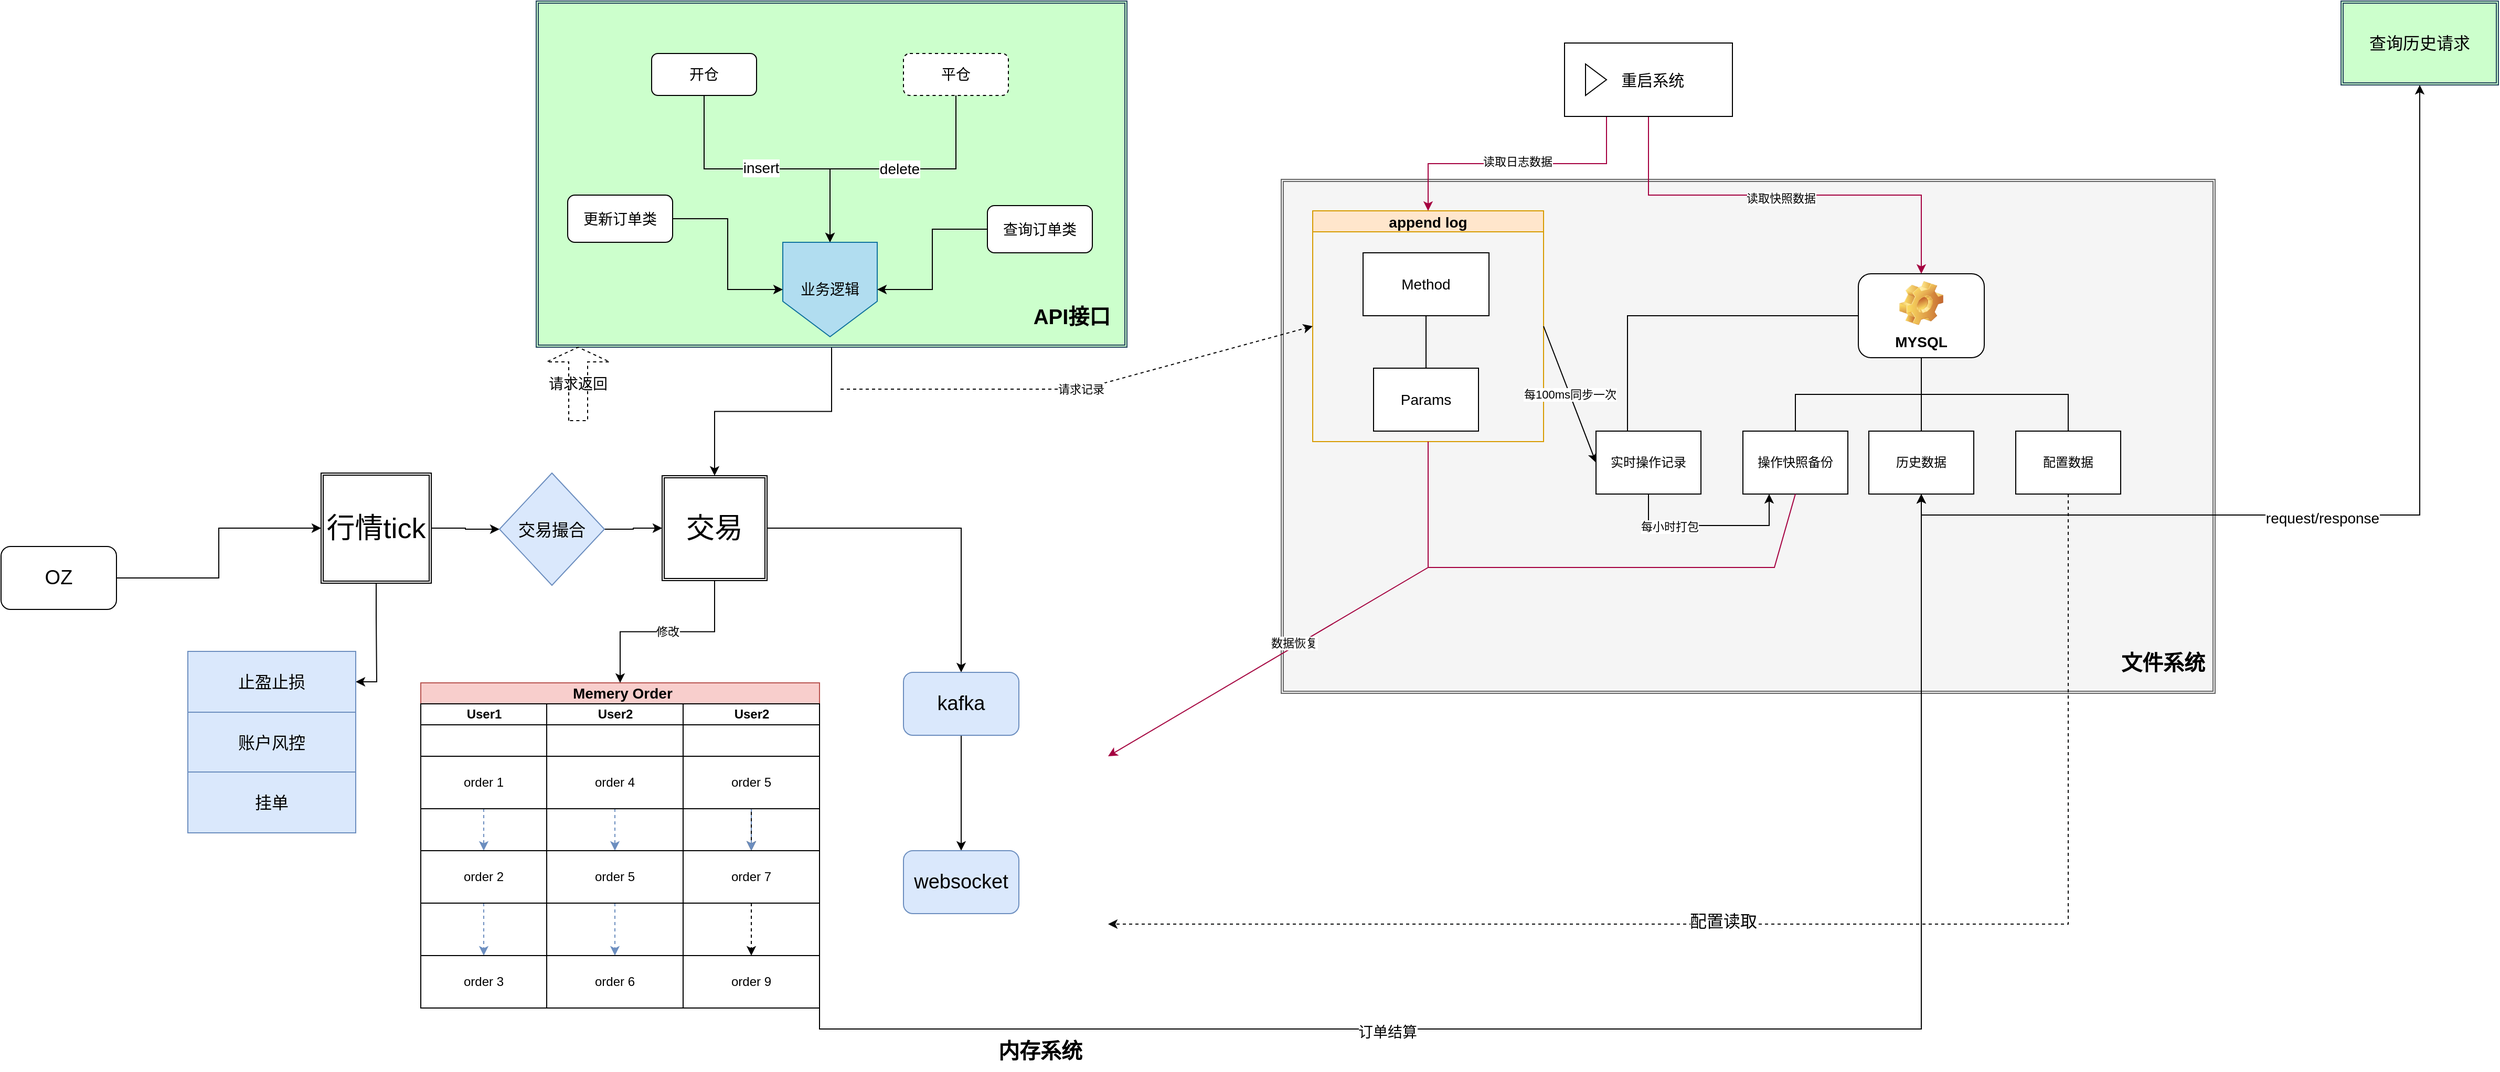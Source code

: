 <mxfile version="21.5.2" type="github">
  <diagram name="第 1 页" id="sgXESOF2t7WarvwZu3v1">
    <mxGraphModel dx="3392" dy="1653" grid="1" gridSize="10" guides="1" tooltips="1" connect="1" arrows="1" fold="1" page="1" pageScale="1" pageWidth="827" pageHeight="1169" math="0" shadow="0">
      <root>
        <mxCell id="0" />
        <mxCell id="1" parent="0" />
        <mxCell id="ln2DPwBGsGA5q_PXGOe0-1" style="edgeStyle=orthogonalEdgeStyle;rounded=0;orthogonalLoop=1;jettySize=auto;html=1;exitX=0.5;exitY=1;exitDx=0;exitDy=0;entryX=0.5;entryY=0;entryDx=0;entryDy=0;" edge="1" parent="1" source="ln2DPwBGsGA5q_PXGOe0-2" target="ln2DPwBGsGA5q_PXGOe0-71">
          <mxGeometry relative="1" as="geometry" />
        </mxCell>
        <mxCell id="ln2DPwBGsGA5q_PXGOe0-2" value="" style="shape=ext;double=1;rounded=0;whiteSpace=wrap;html=1;fillColor=#CCFFCC;strokeColor=#23445d;" vertex="1" parent="1">
          <mxGeometry x="-250" y="80" width="563" height="330" as="geometry" />
        </mxCell>
        <mxCell id="ln2DPwBGsGA5q_PXGOe0-3" value="" style="shape=ext;double=1;rounded=0;whiteSpace=wrap;html=1;fillColor=#f5f5f5;fontColor=#333333;strokeColor=#666666;" vertex="1" parent="1">
          <mxGeometry x="460" y="250" width="890" height="490" as="geometry" />
        </mxCell>
        <mxCell id="ln2DPwBGsGA5q_PXGOe0-4" value="&lt;font style=&quot;font-size: 14px;&quot;&gt;&amp;nbsp;Memery Order&lt;/font&gt;" style="swimlane;childLayout=stackLayout;resizeParent=1;resizeParentMax=0;startSize=20;html=1;fillColor=#f8cecc;strokeColor=#b85450;" vertex="1" parent="1">
          <mxGeometry x="-360.0" y="730" width="380" height="310" as="geometry" />
        </mxCell>
        <mxCell id="ln2DPwBGsGA5q_PXGOe0-5" value="User1" style="swimlane;startSize=20;html=1;" vertex="1" parent="ln2DPwBGsGA5q_PXGOe0-4">
          <mxGeometry y="20" width="120" height="290" as="geometry" />
        </mxCell>
        <mxCell id="ln2DPwBGsGA5q_PXGOe0-6" value="" style="edgeStyle=orthogonalEdgeStyle;rounded=0;orthogonalLoop=1;jettySize=auto;html=1;dashed=1;fillColor=#dae8fc;strokeColor=#6c8ebf;" edge="1" parent="ln2DPwBGsGA5q_PXGOe0-5" source="ln2DPwBGsGA5q_PXGOe0-7" target="ln2DPwBGsGA5q_PXGOe0-9">
          <mxGeometry relative="1" as="geometry" />
        </mxCell>
        <mxCell id="ln2DPwBGsGA5q_PXGOe0-7" value="order 1" style="rounded=0;whiteSpace=wrap;html=1;" vertex="1" parent="ln2DPwBGsGA5q_PXGOe0-5">
          <mxGeometry y="50" width="120" height="50" as="geometry" />
        </mxCell>
        <mxCell id="ln2DPwBGsGA5q_PXGOe0-8" value="" style="edgeStyle=orthogonalEdgeStyle;rounded=0;orthogonalLoop=1;jettySize=auto;html=1;fillColor=#dae8fc;strokeColor=#6c8ebf;dashed=1;" edge="1" parent="ln2DPwBGsGA5q_PXGOe0-5" source="ln2DPwBGsGA5q_PXGOe0-9" target="ln2DPwBGsGA5q_PXGOe0-10">
          <mxGeometry relative="1" as="geometry" />
        </mxCell>
        <mxCell id="ln2DPwBGsGA5q_PXGOe0-9" value="order 2" style="rounded=0;whiteSpace=wrap;html=1;" vertex="1" parent="ln2DPwBGsGA5q_PXGOe0-5">
          <mxGeometry y="140" width="120" height="50" as="geometry" />
        </mxCell>
        <mxCell id="ln2DPwBGsGA5q_PXGOe0-10" value="order 3" style="rounded=0;whiteSpace=wrap;html=1;" vertex="1" parent="ln2DPwBGsGA5q_PXGOe0-5">
          <mxGeometry y="240" width="120" height="50" as="geometry" />
        </mxCell>
        <mxCell id="ln2DPwBGsGA5q_PXGOe0-11" value="User2" style="swimlane;startSize=20;html=1;" vertex="1" parent="ln2DPwBGsGA5q_PXGOe0-4">
          <mxGeometry x="120" y="20" width="130" height="290" as="geometry" />
        </mxCell>
        <mxCell id="ln2DPwBGsGA5q_PXGOe0-12" value="" style="edgeStyle=orthogonalEdgeStyle;rounded=0;orthogonalLoop=1;jettySize=auto;html=1;fillColor=#dae8fc;strokeColor=#6c8ebf;dashed=1;" edge="1" parent="ln2DPwBGsGA5q_PXGOe0-11" source="ln2DPwBGsGA5q_PXGOe0-13" target="ln2DPwBGsGA5q_PXGOe0-15">
          <mxGeometry relative="1" as="geometry" />
        </mxCell>
        <mxCell id="ln2DPwBGsGA5q_PXGOe0-13" value="order 4" style="rounded=0;whiteSpace=wrap;html=1;" vertex="1" parent="ln2DPwBGsGA5q_PXGOe0-11">
          <mxGeometry y="50" width="130" height="50" as="geometry" />
        </mxCell>
        <mxCell id="ln2DPwBGsGA5q_PXGOe0-14" value="" style="edgeStyle=orthogonalEdgeStyle;rounded=0;orthogonalLoop=1;jettySize=auto;html=1;fillColor=#dae8fc;strokeColor=#6c8ebf;dashed=1;" edge="1" parent="ln2DPwBGsGA5q_PXGOe0-11" source="ln2DPwBGsGA5q_PXGOe0-15" target="ln2DPwBGsGA5q_PXGOe0-16">
          <mxGeometry relative="1" as="geometry" />
        </mxCell>
        <mxCell id="ln2DPwBGsGA5q_PXGOe0-15" value="order 5" style="rounded=0;whiteSpace=wrap;html=1;" vertex="1" parent="ln2DPwBGsGA5q_PXGOe0-11">
          <mxGeometry y="140" width="130" height="50" as="geometry" />
        </mxCell>
        <mxCell id="ln2DPwBGsGA5q_PXGOe0-16" value="order 6" style="rounded=0;whiteSpace=wrap;html=1;" vertex="1" parent="ln2DPwBGsGA5q_PXGOe0-11">
          <mxGeometry y="240" width="130" height="50" as="geometry" />
        </mxCell>
        <mxCell id="ln2DPwBGsGA5q_PXGOe0-17" value="User2" style="swimlane;startSize=20;html=1;" vertex="1" parent="ln2DPwBGsGA5q_PXGOe0-4">
          <mxGeometry x="250" y="20" width="130" height="290" as="geometry" />
        </mxCell>
        <mxCell id="ln2DPwBGsGA5q_PXGOe0-18" value="" style="edgeStyle=orthogonalEdgeStyle;rounded=0;orthogonalLoop=1;jettySize=auto;html=1;" edge="1" parent="ln2DPwBGsGA5q_PXGOe0-17" source="ln2DPwBGsGA5q_PXGOe0-20" target="ln2DPwBGsGA5q_PXGOe0-22">
          <mxGeometry relative="1" as="geometry" />
        </mxCell>
        <mxCell id="ln2DPwBGsGA5q_PXGOe0-19" value="" style="edgeStyle=orthogonalEdgeStyle;rounded=0;orthogonalLoop=1;jettySize=auto;html=1;fillColor=#dae8fc;strokeColor=#6c8ebf;dashed=1;" edge="1" parent="ln2DPwBGsGA5q_PXGOe0-17" source="ln2DPwBGsGA5q_PXGOe0-20" target="ln2DPwBGsGA5q_PXGOe0-22">
          <mxGeometry relative="1" as="geometry" />
        </mxCell>
        <mxCell id="ln2DPwBGsGA5q_PXGOe0-20" value="order 5" style="rounded=0;whiteSpace=wrap;html=1;" vertex="1" parent="ln2DPwBGsGA5q_PXGOe0-17">
          <mxGeometry y="50" width="130" height="50" as="geometry" />
        </mxCell>
        <mxCell id="ln2DPwBGsGA5q_PXGOe0-21" value="" style="edgeStyle=orthogonalEdgeStyle;rounded=0;orthogonalLoop=1;jettySize=auto;html=1;dashed=1;" edge="1" parent="ln2DPwBGsGA5q_PXGOe0-17" source="ln2DPwBGsGA5q_PXGOe0-22" target="ln2DPwBGsGA5q_PXGOe0-23">
          <mxGeometry relative="1" as="geometry" />
        </mxCell>
        <mxCell id="ln2DPwBGsGA5q_PXGOe0-22" value="order 7" style="rounded=0;whiteSpace=wrap;html=1;" vertex="1" parent="ln2DPwBGsGA5q_PXGOe0-17">
          <mxGeometry y="140" width="130" height="50" as="geometry" />
        </mxCell>
        <mxCell id="ln2DPwBGsGA5q_PXGOe0-23" value="order 9" style="rounded=0;whiteSpace=wrap;html=1;" vertex="1" parent="ln2DPwBGsGA5q_PXGOe0-17">
          <mxGeometry y="240" width="130" height="50" as="geometry" />
        </mxCell>
        <mxCell id="ln2DPwBGsGA5q_PXGOe0-24" style="edgeStyle=orthogonalEdgeStyle;rounded=0;orthogonalLoop=1;jettySize=auto;html=1;exitX=0.5;exitY=1;exitDx=0;exitDy=0;" edge="1" parent="1" source="ln2DPwBGsGA5q_PXGOe0-26" target="ln2DPwBGsGA5q_PXGOe0-53">
          <mxGeometry relative="1" as="geometry" />
        </mxCell>
        <mxCell id="ln2DPwBGsGA5q_PXGOe0-25" value="&lt;font style=&quot;font-size: 14px;&quot;&gt;insert&lt;/font&gt;" style="edgeLabel;html=1;align=center;verticalAlign=middle;resizable=0;points=[];" vertex="1" connectable="0" parent="ln2DPwBGsGA5q_PXGOe0-24">
          <mxGeometry x="-0.044" y="1" relative="1" as="geometry">
            <mxPoint x="-1" as="offset" />
          </mxGeometry>
        </mxCell>
        <mxCell id="ln2DPwBGsGA5q_PXGOe0-26" value="&lt;font style=&quot;font-size: 14px;&quot;&gt;开仓&lt;/font&gt;" style="rounded=1;whiteSpace=wrap;html=1;" vertex="1" parent="1">
          <mxGeometry x="-140" y="130" width="100" height="40" as="geometry" />
        </mxCell>
        <mxCell id="ln2DPwBGsGA5q_PXGOe0-27" style="edgeStyle=orthogonalEdgeStyle;rounded=0;orthogonalLoop=1;jettySize=auto;html=1;exitX=0.5;exitY=1;exitDx=0;exitDy=0;entryX=0.5;entryY=0;entryDx=0;entryDy=0;" edge="1" parent="1" source="ln2DPwBGsGA5q_PXGOe0-29" target="ln2DPwBGsGA5q_PXGOe0-53">
          <mxGeometry relative="1" as="geometry">
            <mxPoint x="30" y="300" as="targetPoint" />
          </mxGeometry>
        </mxCell>
        <mxCell id="ln2DPwBGsGA5q_PXGOe0-28" value="&lt;font style=&quot;font-size: 14px;&quot;&gt;delete&lt;/font&gt;" style="edgeLabel;html=1;align=center;verticalAlign=middle;resizable=0;points=[];" vertex="1" connectable="0" parent="ln2DPwBGsGA5q_PXGOe0-27">
          <mxGeometry x="-0.054" relative="1" as="geometry">
            <mxPoint x="-1" as="offset" />
          </mxGeometry>
        </mxCell>
        <mxCell id="ln2DPwBGsGA5q_PXGOe0-29" value="&lt;font style=&quot;font-size: 14px;&quot;&gt;平仓&lt;/font&gt;" style="rounded=1;whiteSpace=wrap;html=1;dashed=1;" vertex="1" parent="1">
          <mxGeometry x="100" y="130" width="100" height="40" as="geometry" />
        </mxCell>
        <mxCell id="ln2DPwBGsGA5q_PXGOe0-30" style="edgeStyle=elbowEdgeStyle;rounded=0;orthogonalLoop=1;jettySize=auto;html=1;startArrow=none;endArrow=none;exitX=0.5;exitY=1;exitDx=0;exitDy=0;" edge="1" parent="1" source="ln2DPwBGsGA5q_PXGOe0-31" target="ln2DPwBGsGA5q_PXGOe0-3">
          <mxGeometry relative="1" as="geometry" />
        </mxCell>
        <mxCell id="ln2DPwBGsGA5q_PXGOe0-31" value="append log" style="swimlane;startSize=20;horizontal=1;containerType=tree;newEdgeStyle={&quot;edgeStyle&quot;:&quot;elbowEdgeStyle&quot;,&quot;startArrow&quot;:&quot;none&quot;,&quot;endArrow&quot;:&quot;none&quot;};fillColor=#ffe6cc;strokeColor=#d79b00;swimlaneFillColor=none;shadow=0;fontSize=14;" vertex="1" parent="1">
          <mxGeometry x="490" y="280" width="220" height="220" as="geometry">
            <mxRectangle x="1000" y="200" width="120" height="30" as="alternateBounds" />
          </mxGeometry>
        </mxCell>
        <mxCell id="ln2DPwBGsGA5q_PXGOe0-32" value="" style="edgeStyle=elbowEdgeStyle;elbow=vertical;sourcePerimeterSpacing=0;targetPerimeterSpacing=0;startArrow=none;endArrow=none;rounded=0;curved=0;" edge="1" parent="ln2DPwBGsGA5q_PXGOe0-31" source="ln2DPwBGsGA5q_PXGOe0-33" target="ln2DPwBGsGA5q_PXGOe0-34">
          <mxGeometry relative="1" as="geometry" />
        </mxCell>
        <UserObject label="&lt;font style=&quot;font-size: 14px;&quot;&gt;Method&lt;/font&gt;" treeRoot="1" id="ln2DPwBGsGA5q_PXGOe0-33">
          <mxCell style="whiteSpace=wrap;html=1;align=center;treeFolding=1;treeMoving=1;newEdgeStyle={&quot;edgeStyle&quot;:&quot;elbowEdgeStyle&quot;,&quot;startArrow&quot;:&quot;none&quot;,&quot;endArrow&quot;:&quot;none&quot;};" vertex="1" parent="ln2DPwBGsGA5q_PXGOe0-31">
            <mxGeometry x="48" y="40" width="120" height="60" as="geometry" />
          </mxCell>
        </UserObject>
        <mxCell id="ln2DPwBGsGA5q_PXGOe0-34" value="&lt;font style=&quot;font-size: 14px;&quot;&gt;Params&lt;/font&gt;" style="whiteSpace=wrap;html=1;align=center;verticalAlign=middle;treeFolding=1;treeMoving=1;newEdgeStyle={&quot;edgeStyle&quot;:&quot;elbowEdgeStyle&quot;,&quot;startArrow&quot;:&quot;none&quot;,&quot;endArrow&quot;:&quot;none&quot;};" vertex="1" parent="ln2DPwBGsGA5q_PXGOe0-31">
          <mxGeometry x="58" y="150" width="100" height="60" as="geometry" />
        </mxCell>
        <mxCell id="ln2DPwBGsGA5q_PXGOe0-35" value="" style="endArrow=classic;html=1;rounded=0;entryX=0;entryY=0.5;entryDx=0;entryDy=0;dashed=1;" edge="1" parent="1" target="ln2DPwBGsGA5q_PXGOe0-31">
          <mxGeometry relative="1" as="geometry">
            <mxPoint x="40" y="450" as="sourcePoint" />
            <mxPoint y="640" as="targetPoint" />
            <Array as="points">
              <mxPoint x="270" y="450" />
            </Array>
          </mxGeometry>
        </mxCell>
        <mxCell id="ln2DPwBGsGA5q_PXGOe0-36" value="请求记录" style="edgeLabel;resizable=0;html=1;align=center;verticalAlign=middle;" connectable="0" vertex="1" parent="ln2DPwBGsGA5q_PXGOe0-35">
          <mxGeometry relative="1" as="geometry" />
        </mxCell>
        <mxCell id="ln2DPwBGsGA5q_PXGOe0-37" style="edgeStyle=orthogonalEdgeStyle;rounded=0;orthogonalLoop=1;jettySize=auto;html=1;exitX=0.5;exitY=1;exitDx=0;exitDy=0;entryX=0.5;entryY=0;entryDx=0;entryDy=0;fillColor=#d80073;strokeColor=#A50040;" edge="1" parent="1" source="ln2DPwBGsGA5q_PXGOe0-41" target="ln2DPwBGsGA5q_PXGOe0-43">
          <mxGeometry relative="1" as="geometry" />
        </mxCell>
        <mxCell id="ln2DPwBGsGA5q_PXGOe0-38" value="读取快照数据" style="edgeLabel;html=1;align=center;verticalAlign=middle;resizable=0;points=[];" vertex="1" connectable="0" parent="ln2DPwBGsGA5q_PXGOe0-37">
          <mxGeometry x="-0.017" y="-3" relative="1" as="geometry">
            <mxPoint x="-1" as="offset" />
          </mxGeometry>
        </mxCell>
        <mxCell id="ln2DPwBGsGA5q_PXGOe0-39" style="edgeStyle=orthogonalEdgeStyle;rounded=0;orthogonalLoop=1;jettySize=auto;html=1;exitX=0.25;exitY=1;exitDx=0;exitDy=0;entryX=0.5;entryY=0;entryDx=0;entryDy=0;fillColor=#d80073;strokeColor=#A50040;" edge="1" parent="1" source="ln2DPwBGsGA5q_PXGOe0-41" target="ln2DPwBGsGA5q_PXGOe0-31">
          <mxGeometry relative="1" as="geometry" />
        </mxCell>
        <mxCell id="ln2DPwBGsGA5q_PXGOe0-40" value="读取日志数据" style="edgeLabel;html=1;align=center;verticalAlign=middle;resizable=0;points=[];" vertex="1" connectable="0" parent="ln2DPwBGsGA5q_PXGOe0-39">
          <mxGeometry x="-0.006" y="-2" relative="1" as="geometry">
            <mxPoint x="-1" as="offset" />
          </mxGeometry>
        </mxCell>
        <mxCell id="ln2DPwBGsGA5q_PXGOe0-41" value="&lt;font style=&quot;font-size: 15px;&quot;&gt;&amp;nbsp; 重启系统&lt;/font&gt;" style="html=1;whiteSpace=wrap;container=1;recursiveResize=0;collapsible=0;" vertex="1" parent="1">
          <mxGeometry x="730" y="120" width="160" height="70" as="geometry" />
        </mxCell>
        <mxCell id="ln2DPwBGsGA5q_PXGOe0-42" value="" style="triangle;html=1;whiteSpace=wrap;" vertex="1" parent="ln2DPwBGsGA5q_PXGOe0-41">
          <mxGeometry x="20" y="20" width="20" height="30" as="geometry" />
        </mxCell>
        <mxCell id="ln2DPwBGsGA5q_PXGOe0-43" value="&lt;font style=&quot;font-size: 14px;&quot;&gt;MYSQL&lt;/font&gt;" style="label;whiteSpace=wrap;html=1;align=center;verticalAlign=bottom;spacingLeft=0;spacingBottom=4;imageAlign=center;imageVerticalAlign=top;image=img/clipart/Gear_128x128.png" vertex="1" parent="1">
          <mxGeometry x="1010" y="340" width="120" height="80" as="geometry" />
        </mxCell>
        <mxCell id="ln2DPwBGsGA5q_PXGOe0-44" value="操作快照备份" style="whiteSpace=wrap;html=1;align=center;verticalAlign=middle;treeFolding=1;treeMoving=1;newEdgeStyle={&quot;edgeStyle&quot;:&quot;elbowEdgeStyle&quot;,&quot;startArrow&quot;:&quot;none&quot;,&quot;endArrow&quot;:&quot;none&quot;};" vertex="1" parent="1">
          <mxGeometry x="900" y="490" width="100" height="60" as="geometry" />
        </mxCell>
        <mxCell id="ln2DPwBGsGA5q_PXGOe0-45" value="" style="edgeStyle=elbowEdgeStyle;elbow=vertical;sourcePerimeterSpacing=0;targetPerimeterSpacing=0;startArrow=none;endArrow=none;rounded=0;curved=0;exitX=0.5;exitY=1;exitDx=0;exitDy=0;" edge="1" parent="1" source="ln2DPwBGsGA5q_PXGOe0-43" target="ln2DPwBGsGA5q_PXGOe0-44">
          <mxGeometry relative="1" as="geometry">
            <mxPoint x="1000" y="430" as="sourcePoint" />
          </mxGeometry>
        </mxCell>
        <mxCell id="ln2DPwBGsGA5q_PXGOe0-46" value="" style="endArrow=classic;html=1;rounded=0;entryX=0;entryY=0.5;entryDx=0;entryDy=0;exitX=1;exitY=0.5;exitDx=0;exitDy=0;" edge="1" parent="1" source="ln2DPwBGsGA5q_PXGOe0-31" target="ln2DPwBGsGA5q_PXGOe0-94">
          <mxGeometry relative="1" as="geometry">
            <mxPoint x="720" y="380" as="sourcePoint" />
            <mxPoint x="930" y="390" as="targetPoint" />
          </mxGeometry>
        </mxCell>
        <mxCell id="ln2DPwBGsGA5q_PXGOe0-47" value="每100ms同步一次" style="edgeLabel;resizable=0;html=1;align=center;verticalAlign=middle;" connectable="0" vertex="1" parent="ln2DPwBGsGA5q_PXGOe0-46">
          <mxGeometry relative="1" as="geometry" />
        </mxCell>
        <mxCell id="ln2DPwBGsGA5q_PXGOe0-48" value="&lt;font style=&quot;font-size: 20px;&quot;&gt;内存系统&lt;/font&gt;" style="text;strokeColor=none;fillColor=none;html=1;fontSize=24;fontStyle=1;verticalAlign=middle;align=center;" vertex="1" parent="1">
          <mxGeometry x="180" y="1060" width="100" height="40" as="geometry" />
        </mxCell>
        <mxCell id="ln2DPwBGsGA5q_PXGOe0-49" value="&lt;font style=&quot;font-size: 20px;&quot;&gt;文件系统&lt;br&gt;&lt;/font&gt;" style="text;strokeColor=none;fillColor=none;html=1;fontSize=24;fontStyle=1;verticalAlign=middle;align=center;" vertex="1" parent="1">
          <mxGeometry x="1250" y="690" width="100" height="40" as="geometry" />
        </mxCell>
        <mxCell id="ln2DPwBGsGA5q_PXGOe0-50" value="" style="endArrow=classic;html=1;rounded=0;exitX=0.5;exitY=1;exitDx=0;exitDy=0;entryX=1;entryY=0.5;entryDx=0;entryDy=0;fillColor=#d80073;strokeColor=#A50040;" edge="1" parent="1" source="ln2DPwBGsGA5q_PXGOe0-31">
          <mxGeometry width="50" height="50" relative="1" as="geometry">
            <mxPoint x="610" y="630" as="sourcePoint" />
            <mxPoint x="295" y="800" as="targetPoint" />
            <Array as="points">
              <mxPoint x="600" y="620" />
            </Array>
          </mxGeometry>
        </mxCell>
        <mxCell id="ln2DPwBGsGA5q_PXGOe0-51" value="数据恢复" style="edgeLabel;html=1;align=center;verticalAlign=middle;resizable=0;points=[];" vertex="1" connectable="0" parent="ln2DPwBGsGA5q_PXGOe0-50">
          <mxGeometry x="0.126" y="-3" relative="1" as="geometry">
            <mxPoint as="offset" />
          </mxGeometry>
        </mxCell>
        <mxCell id="ln2DPwBGsGA5q_PXGOe0-52" value="" style="endArrow=none;html=1;rounded=0;entryX=0.5;entryY=1;entryDx=0;entryDy=0;fillColor=#d80073;strokeColor=#A50040;" edge="1" parent="1" target="ln2DPwBGsGA5q_PXGOe0-44">
          <mxGeometry width="50" height="50" relative="1" as="geometry">
            <mxPoint x="600" y="620" as="sourcePoint" />
            <mxPoint x="920" y="580" as="targetPoint" />
            <Array as="points">
              <mxPoint x="930" y="620" />
            </Array>
          </mxGeometry>
        </mxCell>
        <mxCell id="ln2DPwBGsGA5q_PXGOe0-53" value="&lt;font style=&quot;font-size: 14px;&quot;&gt;业务逻辑&lt;/font&gt;" style="shape=offPageConnector;whiteSpace=wrap;html=1;fillColor=#b1ddf0;strokeColor=#10739e;" vertex="1" parent="1">
          <mxGeometry x="-15" y="310" width="90" height="90" as="geometry" />
        </mxCell>
        <mxCell id="ln2DPwBGsGA5q_PXGOe0-54" style="edgeStyle=orthogonalEdgeStyle;rounded=0;orthogonalLoop=1;jettySize=auto;html=1;exitX=1;exitY=0.5;exitDx=0;exitDy=0;entryX=0;entryY=0.5;entryDx=0;entryDy=0;" edge="1" parent="1" source="ln2DPwBGsGA5q_PXGOe0-55" target="ln2DPwBGsGA5q_PXGOe0-53">
          <mxGeometry relative="1" as="geometry" />
        </mxCell>
        <mxCell id="ln2DPwBGsGA5q_PXGOe0-55" value="&lt;span style=&quot;font-size: 14px;&quot;&gt;更新订单类&lt;/span&gt;" style="rounded=1;whiteSpace=wrap;html=1;" vertex="1" parent="1">
          <mxGeometry x="-220" y="265" width="100" height="45" as="geometry" />
        </mxCell>
        <mxCell id="ln2DPwBGsGA5q_PXGOe0-56" style="edgeStyle=orthogonalEdgeStyle;rounded=0;orthogonalLoop=1;jettySize=auto;html=1;entryX=1;entryY=0.5;entryDx=0;entryDy=0;" edge="1" parent="1" source="ln2DPwBGsGA5q_PXGOe0-57" target="ln2DPwBGsGA5q_PXGOe0-53">
          <mxGeometry relative="1" as="geometry" />
        </mxCell>
        <mxCell id="ln2DPwBGsGA5q_PXGOe0-57" value="&lt;span style=&quot;font-size: 14px;&quot;&gt;查询订单类&lt;/span&gt;" style="rounded=1;whiteSpace=wrap;html=1;" vertex="1" parent="1">
          <mxGeometry x="180" y="275" width="100" height="45" as="geometry" />
        </mxCell>
        <mxCell id="ln2DPwBGsGA5q_PXGOe0-58" value="&lt;font style=&quot;font-size: 14px;&quot;&gt;请求返回&lt;/font&gt;" style="shape=singleArrow;direction=north;whiteSpace=wrap;html=1;dashed=1;" vertex="1" parent="1">
          <mxGeometry x="-240" y="410" width="60" height="70" as="geometry" />
        </mxCell>
        <mxCell id="ln2DPwBGsGA5q_PXGOe0-59" value="历史数据" style="whiteSpace=wrap;html=1;align=center;verticalAlign=middle;treeFolding=1;treeMoving=1;newEdgeStyle={&quot;edgeStyle&quot;:&quot;elbowEdgeStyle&quot;,&quot;startArrow&quot;:&quot;none&quot;,&quot;endArrow&quot;:&quot;none&quot;};" vertex="1" parent="1">
          <mxGeometry x="1020" y="490" width="100" height="60" as="geometry" />
        </mxCell>
        <mxCell id="ln2DPwBGsGA5q_PXGOe0-60" value="" style="edgeStyle=elbowEdgeStyle;elbow=vertical;sourcePerimeterSpacing=0;targetPerimeterSpacing=0;startArrow=none;endArrow=none;rounded=0;curved=0;exitX=0.5;exitY=1;exitDx=0;exitDy=0;entryX=0.5;entryY=0;entryDx=0;entryDy=0;" edge="1" parent="1" source="ln2DPwBGsGA5q_PXGOe0-43" target="ln2DPwBGsGA5q_PXGOe0-59">
          <mxGeometry relative="1" as="geometry">
            <mxPoint x="1010" y="440" as="sourcePoint" />
            <mxPoint x="940" y="500" as="targetPoint" />
          </mxGeometry>
        </mxCell>
        <mxCell id="ln2DPwBGsGA5q_PXGOe0-61" style="edgeStyle=elbowEdgeStyle;rounded=0;orthogonalLoop=1;jettySize=auto;html=1;startArrow=none;endArrow=classic;entryX=1;entryY=0.75;entryDx=0;entryDy=0;dashed=1;endFill=1;fillColor=#b0e3e6;strokeColor=#0c0d0d;" edge="1" parent="1" source="ln2DPwBGsGA5q_PXGOe0-63">
          <mxGeometry relative="1" as="geometry">
            <Array as="points">
              <mxPoint x="1210" y="670" />
            </Array>
            <mxPoint x="295" y="960" as="targetPoint" />
          </mxGeometry>
        </mxCell>
        <mxCell id="ln2DPwBGsGA5q_PXGOe0-62" value="&lt;font style=&quot;font-size: 16px;&quot;&gt;配置读取&lt;/font&gt;" style="edgeLabel;html=1;align=center;verticalAlign=middle;resizable=0;points=[];" vertex="1" connectable="0" parent="ln2DPwBGsGA5q_PXGOe0-61">
          <mxGeometry x="0.115" y="-3" relative="1" as="geometry">
            <mxPoint x="-1" as="offset" />
          </mxGeometry>
        </mxCell>
        <mxCell id="ln2DPwBGsGA5q_PXGOe0-63" value="配置数据" style="whiteSpace=wrap;html=1;align=center;verticalAlign=middle;treeFolding=1;treeMoving=1;newEdgeStyle={&quot;edgeStyle&quot;:&quot;elbowEdgeStyle&quot;,&quot;startArrow&quot;:&quot;none&quot;,&quot;endArrow&quot;:&quot;none&quot;};" vertex="1" parent="1">
          <mxGeometry x="1160" y="490" width="100" height="60" as="geometry" />
        </mxCell>
        <mxCell id="ln2DPwBGsGA5q_PXGOe0-64" value="" style="edgeStyle=elbowEdgeStyle;elbow=vertical;sourcePerimeterSpacing=0;targetPerimeterSpacing=0;startArrow=none;endArrow=none;rounded=0;curved=0;exitX=0.5;exitY=1;exitDx=0;exitDy=0;entryX=0.5;entryY=0;entryDx=0;entryDy=0;" edge="1" parent="1" source="ln2DPwBGsGA5q_PXGOe0-43" target="ln2DPwBGsGA5q_PXGOe0-63">
          <mxGeometry relative="1" as="geometry">
            <mxPoint x="1010" y="440" as="sourcePoint" />
            <mxPoint x="1080" y="500" as="targetPoint" />
          </mxGeometry>
        </mxCell>
        <mxCell id="ln2DPwBGsGA5q_PXGOe0-65" value="&lt;font style=&quot;font-size: 20px;&quot;&gt;API接口&lt;/font&gt;" style="text;strokeColor=none;fillColor=none;html=1;fontSize=24;fontStyle=1;verticalAlign=middle;align=center;" vertex="1" parent="1">
          <mxGeometry x="210" y="360" width="100" height="40" as="geometry" />
        </mxCell>
        <mxCell id="ln2DPwBGsGA5q_PXGOe0-66" style="edgeStyle=orthogonalEdgeStyle;rounded=0;orthogonalLoop=1;jettySize=auto;html=1;exitX=1;exitY=0.5;exitDx=0;exitDy=0;entryX=0;entryY=0.5;entryDx=0;entryDy=0;" edge="1" parent="1" source="ln2DPwBGsGA5q_PXGOe0-68" target="ln2DPwBGsGA5q_PXGOe0-73">
          <mxGeometry relative="1" as="geometry" />
        </mxCell>
        <mxCell id="ln2DPwBGsGA5q_PXGOe0-67" style="edgeStyle=orthogonalEdgeStyle;rounded=0;orthogonalLoop=1;jettySize=auto;html=1;exitX=0.5;exitY=1;exitDx=0;exitDy=0;entryX=1;entryY=0.5;entryDx=0;entryDy=0;" edge="1" parent="1" source="ln2DPwBGsGA5q_PXGOe0-68" target="ln2DPwBGsGA5q_PXGOe0-80">
          <mxGeometry relative="1" as="geometry" />
        </mxCell>
        <mxCell id="ln2DPwBGsGA5q_PXGOe0-68" value="&lt;span style=&quot;font-size: 27px;&quot;&gt;行情tick&lt;/span&gt;" style="shape=ext;double=1;whiteSpace=wrap;html=1;aspect=fixed;" vertex="1" parent="1">
          <mxGeometry x="-455" y="530" width="105" height="105" as="geometry" />
        </mxCell>
        <mxCell id="ln2DPwBGsGA5q_PXGOe0-69" value="修改" style="edgeStyle=orthogonalEdgeStyle;rounded=0;orthogonalLoop=1;jettySize=auto;html=1;exitX=0.5;exitY=1;exitDx=0;exitDy=0;entryX=0.5;entryY=0;entryDx=0;entryDy=0;" edge="1" parent="1" source="ln2DPwBGsGA5q_PXGOe0-71" target="ln2DPwBGsGA5q_PXGOe0-4">
          <mxGeometry relative="1" as="geometry" />
        </mxCell>
        <mxCell id="ln2DPwBGsGA5q_PXGOe0-70" style="edgeStyle=orthogonalEdgeStyle;rounded=0;orthogonalLoop=1;jettySize=auto;html=1;exitX=1;exitY=0.5;exitDx=0;exitDy=0;entryX=0.5;entryY=0;entryDx=0;entryDy=0;" edge="1" parent="1" source="ln2DPwBGsGA5q_PXGOe0-71" target="ln2DPwBGsGA5q_PXGOe0-77">
          <mxGeometry relative="1" as="geometry" />
        </mxCell>
        <mxCell id="ln2DPwBGsGA5q_PXGOe0-71" value="&lt;font style=&quot;font-size: 27px;&quot;&gt;交易&lt;/font&gt;" style="shape=ext;double=1;whiteSpace=wrap;html=1;aspect=fixed;" vertex="1" parent="1">
          <mxGeometry x="-130" y="532.5" width="100" height="100" as="geometry" />
        </mxCell>
        <mxCell id="ln2DPwBGsGA5q_PXGOe0-72" value="" style="edgeStyle=orthogonalEdgeStyle;rounded=0;orthogonalLoop=1;jettySize=auto;html=1;" edge="1" parent="1" source="ln2DPwBGsGA5q_PXGOe0-73" target="ln2DPwBGsGA5q_PXGOe0-71">
          <mxGeometry relative="1" as="geometry" />
        </mxCell>
        <mxCell id="ln2DPwBGsGA5q_PXGOe0-73" value="&lt;font style=&quot;font-size: 16px;&quot;&gt;交易撮合&lt;/font&gt;" style="rhombus;whiteSpace=wrap;html=1;fillColor=#dae8fc;strokeColor=#6c8ebf;" vertex="1" parent="1">
          <mxGeometry x="-285" y="530" width="100" height="107" as="geometry" />
        </mxCell>
        <mxCell id="ln2DPwBGsGA5q_PXGOe0-74" style="edgeStyle=orthogonalEdgeStyle;rounded=0;orthogonalLoop=1;jettySize=auto;html=1;exitX=1;exitY=0.5;exitDx=0;exitDy=0;entryX=0;entryY=0.5;entryDx=0;entryDy=0;" edge="1" parent="1" source="ln2DPwBGsGA5q_PXGOe0-75" target="ln2DPwBGsGA5q_PXGOe0-68">
          <mxGeometry relative="1" as="geometry" />
        </mxCell>
        <mxCell id="ln2DPwBGsGA5q_PXGOe0-75" value="&lt;font style=&quot;font-size: 19px;&quot;&gt;OZ&lt;/font&gt;" style="rounded=1;whiteSpace=wrap;html=1;" vertex="1" parent="1">
          <mxGeometry x="-760" y="600" width="110" height="60" as="geometry" />
        </mxCell>
        <mxCell id="ln2DPwBGsGA5q_PXGOe0-76" style="edgeStyle=orthogonalEdgeStyle;rounded=0;orthogonalLoop=1;jettySize=auto;html=1;exitX=0.5;exitY=1;exitDx=0;exitDy=0;entryX=0.5;entryY=0;entryDx=0;entryDy=0;" edge="1" parent="1" source="ln2DPwBGsGA5q_PXGOe0-77" target="ln2DPwBGsGA5q_PXGOe0-78">
          <mxGeometry relative="1" as="geometry" />
        </mxCell>
        <mxCell id="ln2DPwBGsGA5q_PXGOe0-77" value="&lt;span style=&quot;font-size: 19px;&quot;&gt;kafka&lt;/span&gt;" style="rounded=1;whiteSpace=wrap;html=1;fillColor=#dae8fc;strokeColor=#6c8ebf;" vertex="1" parent="1">
          <mxGeometry x="100" y="720" width="110" height="60" as="geometry" />
        </mxCell>
        <mxCell id="ln2DPwBGsGA5q_PXGOe0-78" value="&lt;span style=&quot;font-size: 19px;&quot;&gt;websocket&lt;/span&gt;" style="rounded=1;whiteSpace=wrap;html=1;fillColor=#dae8fc;strokeColor=#6c8ebf;" vertex="1" parent="1">
          <mxGeometry x="100" y="890" width="110" height="60" as="geometry" />
        </mxCell>
        <mxCell id="ln2DPwBGsGA5q_PXGOe0-79" value="" style="shape=table;startSize=0;container=1;collapsible=0;childLayout=tableLayout;fontSize=16;fillColor=#dae8fc;strokeColor=#6c8ebf;" vertex="1" parent="1">
          <mxGeometry x="-582" y="700" width="160" height="173" as="geometry" />
        </mxCell>
        <mxCell id="ln2DPwBGsGA5q_PXGOe0-80" style="shape=tableRow;horizontal=0;startSize=0;swimlaneHead=0;swimlaneBody=0;strokeColor=inherit;top=0;left=0;bottom=0;right=0;collapsible=0;dropTarget=0;fillColor=none;points=[[0,0.5],[1,0.5]];portConstraint=eastwest;fontSize=16;" vertex="1" parent="ln2DPwBGsGA5q_PXGOe0-79">
          <mxGeometry width="160" height="58" as="geometry" />
        </mxCell>
        <mxCell id="ln2DPwBGsGA5q_PXGOe0-81" value="止盈止损" style="shape=partialRectangle;html=1;whiteSpace=wrap;connectable=0;strokeColor=inherit;overflow=hidden;fillColor=none;top=0;left=0;bottom=0;right=0;pointerEvents=1;fontSize=16;" vertex="1" parent="ln2DPwBGsGA5q_PXGOe0-80">
          <mxGeometry width="160" height="58" as="geometry">
            <mxRectangle width="160" height="58" as="alternateBounds" />
          </mxGeometry>
        </mxCell>
        <mxCell id="ln2DPwBGsGA5q_PXGOe0-82" value="" style="shape=tableRow;horizontal=0;startSize=0;swimlaneHead=0;swimlaneBody=0;strokeColor=inherit;top=0;left=0;bottom=0;right=0;collapsible=0;dropTarget=0;fillColor=none;points=[[0,0.5],[1,0.5]];portConstraint=eastwest;fontSize=16;" vertex="1" parent="ln2DPwBGsGA5q_PXGOe0-79">
          <mxGeometry y="58" width="160" height="57" as="geometry" />
        </mxCell>
        <mxCell id="ln2DPwBGsGA5q_PXGOe0-83" value="账户风控" style="shape=partialRectangle;html=1;whiteSpace=wrap;connectable=0;strokeColor=inherit;overflow=hidden;fillColor=none;top=0;left=0;bottom=0;right=0;pointerEvents=1;fontSize=16;" vertex="1" parent="ln2DPwBGsGA5q_PXGOe0-82">
          <mxGeometry width="160" height="57" as="geometry">
            <mxRectangle width="160" height="57" as="alternateBounds" />
          </mxGeometry>
        </mxCell>
        <mxCell id="ln2DPwBGsGA5q_PXGOe0-84" value="" style="shape=tableRow;horizontal=0;startSize=0;swimlaneHead=0;swimlaneBody=0;strokeColor=inherit;top=0;left=0;bottom=0;right=0;collapsible=0;dropTarget=0;fillColor=none;points=[[0,0.5],[1,0.5]];portConstraint=eastwest;fontSize=16;" vertex="1" parent="ln2DPwBGsGA5q_PXGOe0-79">
          <mxGeometry y="115" width="160" height="58" as="geometry" />
        </mxCell>
        <mxCell id="ln2DPwBGsGA5q_PXGOe0-85" value="挂单" style="shape=partialRectangle;html=1;whiteSpace=wrap;connectable=0;strokeColor=inherit;overflow=hidden;fillColor=none;top=0;left=0;bottom=0;right=0;pointerEvents=1;fontSize=16;" vertex="1" parent="ln2DPwBGsGA5q_PXGOe0-84">
          <mxGeometry width="160" height="58" as="geometry">
            <mxRectangle width="160" height="58" as="alternateBounds" />
          </mxGeometry>
        </mxCell>
        <mxCell id="ln2DPwBGsGA5q_PXGOe0-86" style="edgeStyle=orthogonalEdgeStyle;rounded=0;orthogonalLoop=1;jettySize=auto;html=1;exitX=0.5;exitY=1;exitDx=0;exitDy=0;entryX=0.5;entryY=1;entryDx=0;entryDy=0;startArrow=classic;startFill=1;" edge="1" parent="1" source="ln2DPwBGsGA5q_PXGOe0-88" target="ln2DPwBGsGA5q_PXGOe0-59">
          <mxGeometry relative="1" as="geometry" />
        </mxCell>
        <mxCell id="ln2DPwBGsGA5q_PXGOe0-87" value="&lt;font style=&quot;font-size: 14px;&quot;&gt;request/response&lt;/font&gt;" style="edgeLabel;html=1;align=center;verticalAlign=middle;resizable=0;points=[];" vertex="1" connectable="0" parent="ln2DPwBGsGA5q_PXGOe0-86">
          <mxGeometry x="0.113" y="3" relative="1" as="geometry">
            <mxPoint as="offset" />
          </mxGeometry>
        </mxCell>
        <mxCell id="ln2DPwBGsGA5q_PXGOe0-88" value="&lt;font style=&quot;font-size: 16px;&quot;&gt;查询历史请求&lt;/font&gt;" style="shape=ext;double=1;rounded=0;whiteSpace=wrap;html=1;fillColor=#CCFFCC;strokeColor=#23445d;" vertex="1" parent="1">
          <mxGeometry x="1470" y="80" width="150" height="80" as="geometry" />
        </mxCell>
        <mxCell id="ln2DPwBGsGA5q_PXGOe0-89" style="edgeStyle=orthogonalEdgeStyle;rounded=0;orthogonalLoop=1;jettySize=auto;html=1;exitX=1;exitY=1;exitDx=0;exitDy=0;entryX=0.5;entryY=1;entryDx=0;entryDy=0;" edge="1" parent="1" source="ln2DPwBGsGA5q_PXGOe0-17" target="ln2DPwBGsGA5q_PXGOe0-59">
          <mxGeometry relative="1" as="geometry">
            <mxPoint x="850" y="790.0" as="targetPoint" />
          </mxGeometry>
        </mxCell>
        <mxCell id="ln2DPwBGsGA5q_PXGOe0-90" value="&lt;font style=&quot;font-size: 14px;&quot;&gt;订单结算&lt;/font&gt;" style="edgeLabel;html=1;align=center;verticalAlign=middle;resizable=0;points=[];" vertex="1" connectable="0" parent="ln2DPwBGsGA5q_PXGOe0-89">
          <mxGeometry x="-0.292" y="-3" relative="1" as="geometry">
            <mxPoint x="1" as="offset" />
          </mxGeometry>
        </mxCell>
        <mxCell id="ln2DPwBGsGA5q_PXGOe0-91" style="edgeStyle=elbowEdgeStyle;rounded=0;orthogonalLoop=1;jettySize=auto;html=1;startArrow=none;endArrow=none;exitX=0.5;exitY=0;exitDx=0;exitDy=0;entryX=0;entryY=0.5;entryDx=0;entryDy=0;" edge="1" parent="1" source="ln2DPwBGsGA5q_PXGOe0-94" target="ln2DPwBGsGA5q_PXGOe0-43">
          <mxGeometry relative="1" as="geometry">
            <Array as="points">
              <mxPoint x="790" y="430" />
            </Array>
          </mxGeometry>
        </mxCell>
        <mxCell id="ln2DPwBGsGA5q_PXGOe0-92" value="" style="edgeStyle=elbowEdgeStyle;rounded=0;orthogonalLoop=1;jettySize=auto;html=1;startArrow=none;endArrow=classic;exitX=0.5;exitY=1;exitDx=0;exitDy=0;entryX=0.25;entryY=1;entryDx=0;entryDy=0;elbow=vertical;endFill=1;" edge="1" parent="1" source="ln2DPwBGsGA5q_PXGOe0-94" target="ln2DPwBGsGA5q_PXGOe0-44">
          <mxGeometry x="-0.333" y="-51" relative="1" as="geometry">
            <Array as="points">
              <mxPoint x="800" y="580" />
            </Array>
            <mxPoint x="-50" y="-41" as="offset" />
          </mxGeometry>
        </mxCell>
        <mxCell id="ln2DPwBGsGA5q_PXGOe0-93" value="每小时打包" style="edgeLabel;html=1;align=center;verticalAlign=middle;resizable=0;points=[];" vertex="1" connectable="0" parent="ln2DPwBGsGA5q_PXGOe0-92">
          <mxGeometry x="-0.427" y="-1" relative="1" as="geometry">
            <mxPoint as="offset" />
          </mxGeometry>
        </mxCell>
        <mxCell id="ln2DPwBGsGA5q_PXGOe0-94" value="实时操作记录" style="whiteSpace=wrap;html=1;align=center;verticalAlign=middle;treeFolding=1;treeMoving=1;newEdgeStyle={&quot;edgeStyle&quot;:&quot;elbowEdgeStyle&quot;,&quot;startArrow&quot;:&quot;none&quot;,&quot;endArrow&quot;:&quot;none&quot;};" vertex="1" parent="1">
          <mxGeometry x="760" y="490" width="100" height="60" as="geometry" />
        </mxCell>
        <mxCell id="ln2DPwBGsGA5q_PXGOe0-95" style="edgeStyle=elbowEdgeStyle;rounded=0;orthogonalLoop=1;jettySize=auto;html=1;startArrow=none;endArrow=none;exitX=0.5;exitY=0;exitDx=0;exitDy=0;" edge="1" parent="1" source="ln2DPwBGsGA5q_PXGOe0-94" target="ln2DPwBGsGA5q_PXGOe0-94">
          <mxGeometry relative="1" as="geometry" />
        </mxCell>
      </root>
    </mxGraphModel>
  </diagram>
</mxfile>
